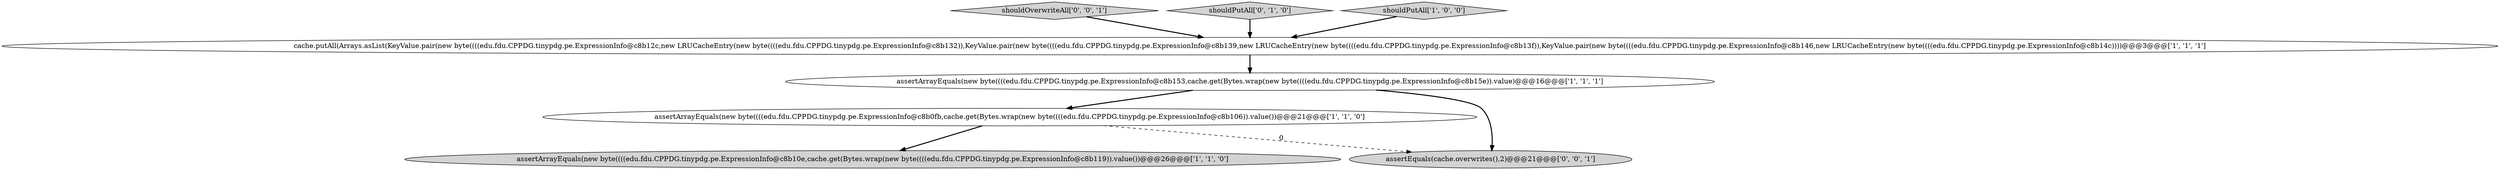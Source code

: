 digraph {
6 [style = filled, label = "shouldOverwriteAll['0', '0', '1']", fillcolor = lightgray, shape = diamond image = "AAA0AAABBB3BBB"];
5 [style = filled, label = "shouldPutAll['0', '1', '0']", fillcolor = lightgray, shape = diamond image = "AAA0AAABBB2BBB"];
4 [style = filled, label = "cache.putAll(Arrays.asList(KeyValue.pair(new byte((((edu.fdu.CPPDG.tinypdg.pe.ExpressionInfo@c8b12c,new LRUCacheEntry(new byte((((edu.fdu.CPPDG.tinypdg.pe.ExpressionInfo@c8b132)),KeyValue.pair(new byte((((edu.fdu.CPPDG.tinypdg.pe.ExpressionInfo@c8b139,new LRUCacheEntry(new byte((((edu.fdu.CPPDG.tinypdg.pe.ExpressionInfo@c8b13f)),KeyValue.pair(new byte((((edu.fdu.CPPDG.tinypdg.pe.ExpressionInfo@c8b146,new LRUCacheEntry(new byte((((edu.fdu.CPPDG.tinypdg.pe.ExpressionInfo@c8b14c))))@@@3@@@['1', '1', '1']", fillcolor = white, shape = ellipse image = "AAA0AAABBB1BBB"];
2 [style = filled, label = "assertArrayEquals(new byte((((edu.fdu.CPPDG.tinypdg.pe.ExpressionInfo@c8b0fb,cache.get(Bytes.wrap(new byte((((edu.fdu.CPPDG.tinypdg.pe.ExpressionInfo@c8b106)).value())@@@21@@@['1', '1', '0']", fillcolor = white, shape = ellipse image = "AAA0AAABBB1BBB"];
0 [style = filled, label = "shouldPutAll['1', '0', '0']", fillcolor = lightgray, shape = diamond image = "AAA0AAABBB1BBB"];
3 [style = filled, label = "assertArrayEquals(new byte((((edu.fdu.CPPDG.tinypdg.pe.ExpressionInfo@c8b153,cache.get(Bytes.wrap(new byte((((edu.fdu.CPPDG.tinypdg.pe.ExpressionInfo@c8b15e)).value)@@@16@@@['1', '1', '1']", fillcolor = white, shape = ellipse image = "AAA0AAABBB1BBB"];
7 [style = filled, label = "assertEquals(cache.overwrites(),2)@@@21@@@['0', '0', '1']", fillcolor = lightgray, shape = ellipse image = "AAA0AAABBB3BBB"];
1 [style = filled, label = "assertArrayEquals(new byte((((edu.fdu.CPPDG.tinypdg.pe.ExpressionInfo@c8b10e,cache.get(Bytes.wrap(new byte((((edu.fdu.CPPDG.tinypdg.pe.ExpressionInfo@c8b119)).value())@@@26@@@['1', '1', '0']", fillcolor = lightgray, shape = ellipse image = "AAA0AAABBB1BBB"];
2->7 [style = dashed, label="0"];
0->4 [style = bold, label=""];
6->4 [style = bold, label=""];
4->3 [style = bold, label=""];
2->1 [style = bold, label=""];
3->7 [style = bold, label=""];
3->2 [style = bold, label=""];
5->4 [style = bold, label=""];
}
